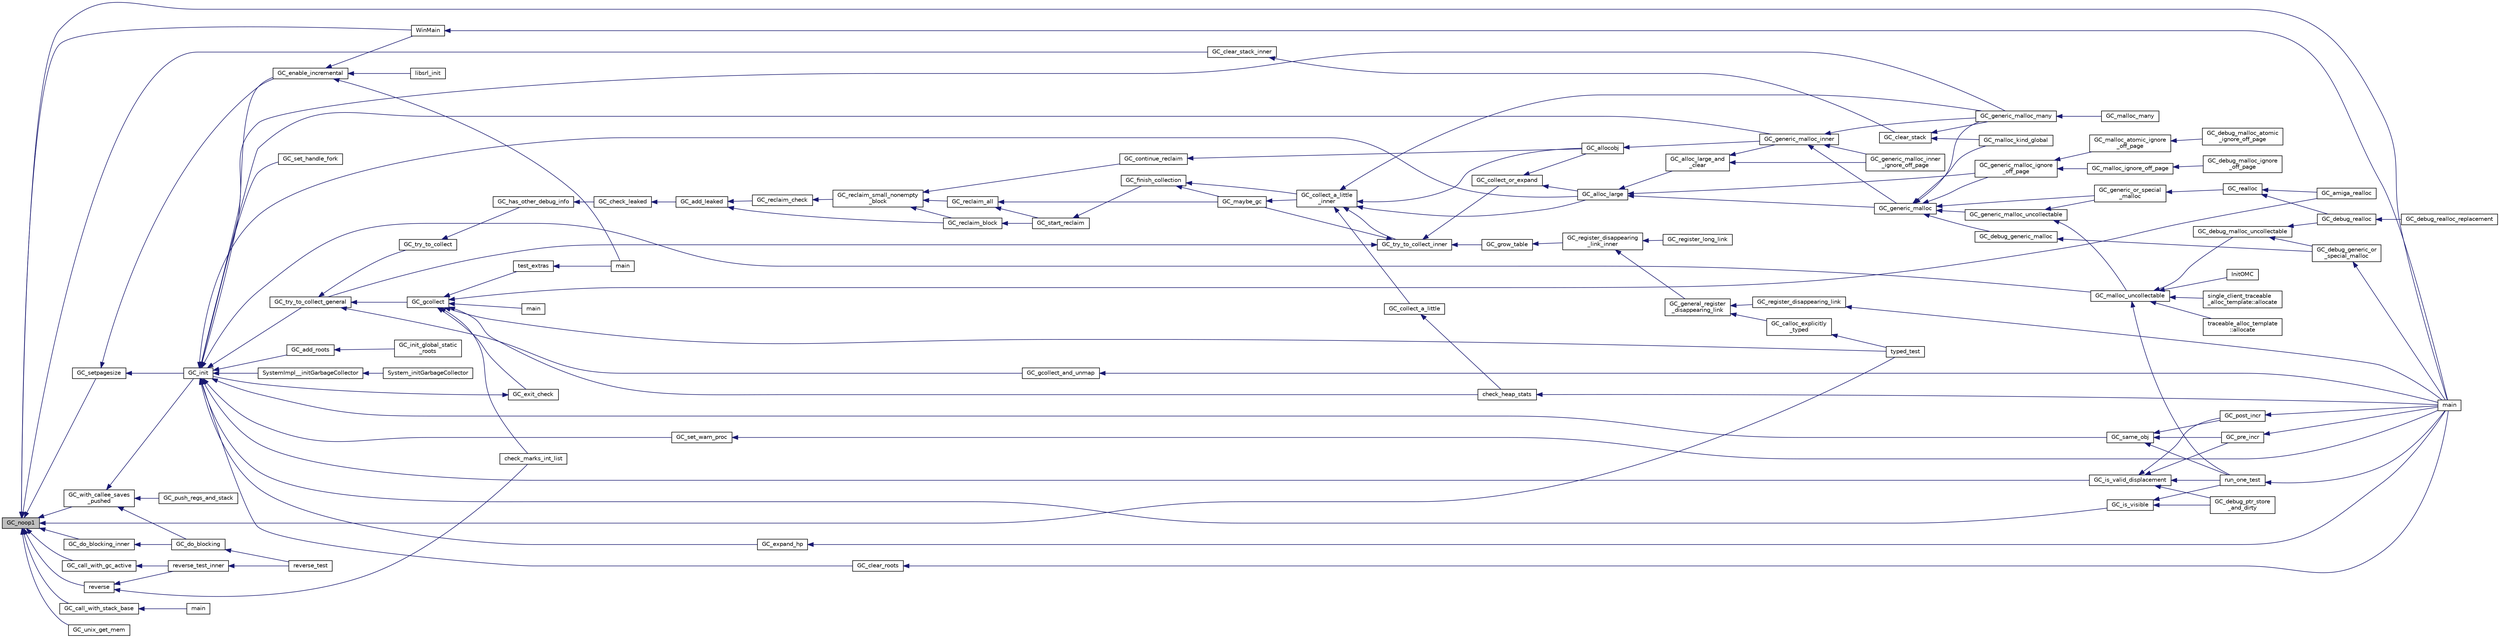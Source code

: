 digraph "GC_noop1"
{
  edge [fontname="Helvetica",fontsize="10",labelfontname="Helvetica",labelfontsize="10"];
  node [fontname="Helvetica",fontsize="10",shape=record];
  rankdir="LR";
  Node2544 [label="GC_noop1",height=0.2,width=0.4,color="black", fillcolor="grey75", style="filled", fontcolor="black"];
  Node2544 -> Node2545 [dir="back",color="midnightblue",fontsize="10",style="solid",fontname="Helvetica"];
  Node2545 [label="GC_clear_stack_inner",height=0.2,width=0.4,color="black", fillcolor="white", style="filled",URL="$de/dd3/gc_2misc_8c.html#ac3e2d1701d7231796a986870576b8b9c"];
  Node2545 -> Node2546 [dir="back",color="midnightblue",fontsize="10",style="solid",fontname="Helvetica"];
  Node2546 [label="GC_clear_stack",height=0.2,width=0.4,color="black", fillcolor="white", style="filled",URL="$de/dd3/gc_2misc_8c.html#aa5f7a38189b1328955565f058dde9ff5"];
  Node2546 -> Node2547 [dir="back",color="midnightblue",fontsize="10",style="solid",fontname="Helvetica"];
  Node2547 [label="GC_malloc_kind_global",height=0.2,width=0.4,color="black", fillcolor="white", style="filled",URL="$d6/dcd/malloc_8c.html#ac933f227988d5dcd653f076434c32daf"];
  Node2546 -> Node2548 [dir="back",color="midnightblue",fontsize="10",style="solid",fontname="Helvetica"];
  Node2548 [label="GC_generic_malloc_many",height=0.2,width=0.4,color="black", fillcolor="white", style="filled",URL="$dc/d51/mallocx_8c.html#a9fe588b11aefcb234477af209301a04e"];
  Node2548 -> Node2549 [dir="back",color="midnightblue",fontsize="10",style="solid",fontname="Helvetica"];
  Node2549 [label="GC_malloc_many",height=0.2,width=0.4,color="black", fillcolor="white", style="filled",URL="$dc/d51/mallocx_8c.html#a2fcfcf43aeb0b574cb95d3959e009ae0"];
  Node2544 -> Node2550 [dir="back",color="midnightblue",fontsize="10",style="solid",fontname="Helvetica"];
  Node2550 [label="GC_call_with_stack_base",height=0.2,width=0.4,color="black", fillcolor="white", style="filled",URL="$de/dd3/gc_2misc_8c.html#a8b4ee5df65cbc545e33d1c0a873fbd27"];
  Node2550 -> Node2551 [dir="back",color="midnightblue",fontsize="10",style="solid",fontname="Helvetica"];
  Node2551 [label="main",height=0.2,width=0.4,color="black", fillcolor="white", style="filled",URL="$dd/de2/threadkey__test_8c.html#a840291bc02cba5474a4cb46a9b9566fe"];
  Node2544 -> Node2552 [dir="back",color="midnightblue",fontsize="10",style="solid",fontname="Helvetica"];
  Node2552 [label="GC_call_with_gc_active",height=0.2,width=0.4,color="black", fillcolor="white", style="filled",URL="$de/dd3/gc_2misc_8c.html#a21f6b7d65ba0f7dcda7cbf99f3a68c6f"];
  Node2552 -> Node2553 [dir="back",color="midnightblue",fontsize="10",style="solid",fontname="Helvetica"];
  Node2553 [label="reverse_test_inner",height=0.2,width=0.4,color="black", fillcolor="white", style="filled",URL="$d4/d12/3rd_party_2gc_2tests_2test_8c.html#a1072a92fc80c418ad7b6512a0b1379bf"];
  Node2553 -> Node2554 [dir="back",color="midnightblue",fontsize="10",style="solid",fontname="Helvetica"];
  Node2554 [label="reverse_test",height=0.2,width=0.4,color="black", fillcolor="white", style="filled",URL="$d4/d12/3rd_party_2gc_2tests_2test_8c.html#a66380dd91e1888369d9921c4b740d6d5"];
  Node2544 -> Node2555 [dir="back",color="midnightblue",fontsize="10",style="solid",fontname="Helvetica"];
  Node2555 [label="GC_do_blocking_inner",height=0.2,width=0.4,color="black", fillcolor="white", style="filled",URL="$de/dd3/gc_2misc_8c.html#a99a24fd09f374cb6736054d3ce7e38b3"];
  Node2555 -> Node2556 [dir="back",color="midnightblue",fontsize="10",style="solid",fontname="Helvetica"];
  Node2556 [label="GC_do_blocking",height=0.2,width=0.4,color="black", fillcolor="white", style="filled",URL="$de/dd3/gc_2misc_8c.html#ae9039ceb7777f77d357e7c160d0e8a55"];
  Node2556 -> Node2554 [dir="back",color="midnightblue",fontsize="10",style="solid",fontname="Helvetica"];
  Node2544 -> Node2557 [dir="back",color="midnightblue",fontsize="10",style="solid",fontname="Helvetica"];
  Node2557 [label="WinMain",height=0.2,width=0.4,color="black", fillcolor="white", style="filled",URL="$dd/d92/de__win_8c.html#a1a82d574f68da3d68ac8b9c0a1dd3645"];
  Node2557 -> Node2558 [dir="back",color="midnightblue",fontsize="10",style="solid",fontname="Helvetica"];
  Node2558 [label="main",height=0.2,width=0.4,color="black", fillcolor="white", style="filled",URL="$d4/d12/3rd_party_2gc_2tests_2test_8c.html#a840291bc02cba5474a4cb46a9b9566fe"];
  Node2544 -> Node2559 [dir="back",color="midnightblue",fontsize="10",style="solid",fontname="Helvetica"];
  Node2559 [label="GC_with_callee_saves\l_pushed",height=0.2,width=0.4,color="black", fillcolor="white", style="filled",URL="$df/dd0/mach__dep_8c.html#a9a613b237be1b4bc8709080866923cae"];
  Node2559 -> Node2560 [dir="back",color="midnightblue",fontsize="10",style="solid",fontname="Helvetica"];
  Node2560 [label="GC_init",height=0.2,width=0.4,color="black", fillcolor="white", style="filled",URL="$de/dd3/gc_2misc_8c.html#a16a0e282a07c598595436b79e88d6e00"];
  Node2560 -> Node2561 [dir="back",color="midnightblue",fontsize="10",style="solid",fontname="Helvetica"];
  Node2561 [label="GC_set_handle_fork",height=0.2,width=0.4,color="black", fillcolor="white", style="filled",URL="$de/dd3/gc_2misc_8c.html#af2180ba22a6f398984e28ed2008b5580"];
  Node2560 -> Node2562 [dir="back",color="midnightblue",fontsize="10",style="solid",fontname="Helvetica"];
  Node2562 [label="GC_enable_incremental",height=0.2,width=0.4,color="black", fillcolor="white", style="filled",URL="$de/dd3/gc_2misc_8c.html#a28b48d7c528209a6158075c4e15852d5"];
  Node2562 -> Node2563 [dir="back",color="midnightblue",fontsize="10",style="solid",fontname="Helvetica"];
  Node2563 [label="main",height=0.2,width=0.4,color="black", fillcolor="white", style="filled",URL="$d4/d4a/cordtest_8c.html#a840291bc02cba5474a4cb46a9b9566fe"];
  Node2562 -> Node2557 [dir="back",color="midnightblue",fontsize="10",style="solid",fontname="Helvetica"];
  Node2562 -> Node2564 [dir="back",color="midnightblue",fontsize="10",style="solid",fontname="Helvetica"];
  Node2564 [label="libsrl_init",height=0.2,width=0.4,color="black", fillcolor="white", style="filled",URL="$de/d1f/staticrootstest_8c.html#a6c08b01ab84bb4fc83f50ca5202614c8"];
  Node2560 -> Node2565 [dir="back",color="midnightblue",fontsize="10",style="solid",fontname="Helvetica"];
  Node2565 [label="GC_set_warn_proc",height=0.2,width=0.4,color="black", fillcolor="white", style="filled",URL="$de/dd3/gc_2misc_8c.html#af7d8732a1092f3f0a5ea4ce4dad151f1"];
  Node2565 -> Node2558 [dir="back",color="midnightblue",fontsize="10",style="solid",fontname="Helvetica"];
  Node2560 -> Node2566 [dir="back",color="midnightblue",fontsize="10",style="solid",fontname="Helvetica"];
  Node2566 [label="GC_try_to_collect_general",height=0.2,width=0.4,color="black", fillcolor="white", style="filled",URL="$d9/d39/alloc_8c.html#a70b496ceee236d78b93b578c73695d6a"];
  Node2566 -> Node2567 [dir="back",color="midnightblue",fontsize="10",style="solid",fontname="Helvetica"];
  Node2567 [label="GC_try_to_collect",height=0.2,width=0.4,color="black", fillcolor="white", style="filled",URL="$d0/daa/gc_8h.html#a404a3dccccd6c1ea22ba2df40a40e8ff"];
  Node2567 -> Node2568 [dir="back",color="midnightblue",fontsize="10",style="solid",fontname="Helvetica"];
  Node2568 [label="GC_has_other_debug_info",height=0.2,width=0.4,color="black", fillcolor="white", style="filled",URL="$de/dbd/dbg__mlc_8h.html#a1e8d4ec327bfee97d5936431e51c3ef6"];
  Node2568 -> Node2569 [dir="back",color="midnightblue",fontsize="10",style="solid",fontname="Helvetica"];
  Node2569 [label="GC_check_leaked",height=0.2,width=0.4,color="black", fillcolor="white", style="filled",URL="$dd/d79/gc__priv_8h.html#a4985b7b1cc5846b5fc372ada1a410071"];
  Node2569 -> Node2570 [dir="back",color="midnightblue",fontsize="10",style="solid",fontname="Helvetica"];
  Node2570 [label="GC_add_leaked",height=0.2,width=0.4,color="black", fillcolor="white", style="filled",URL="$d7/d0b/reclaim_8c.html#afccf6e87c1d8bdbe9ea41221a3dc78ad"];
  Node2570 -> Node2571 [dir="back",color="midnightblue",fontsize="10",style="solid",fontname="Helvetica"];
  Node2571 [label="GC_reclaim_check",height=0.2,width=0.4,color="black", fillcolor="white", style="filled",URL="$d7/d0b/reclaim_8c.html#a0bf4ca5537f7291287c78c2b67194525"];
  Node2571 -> Node2572 [dir="back",color="midnightblue",fontsize="10",style="solid",fontname="Helvetica"];
  Node2572 [label="GC_reclaim_small_nonempty\l_block",height=0.2,width=0.4,color="black", fillcolor="white", style="filled",URL="$d7/d0b/reclaim_8c.html#a713b42be146628271b9fceb7e768ded4"];
  Node2572 -> Node2573 [dir="back",color="midnightblue",fontsize="10",style="solid",fontname="Helvetica"];
  Node2573 [label="GC_reclaim_block",height=0.2,width=0.4,color="black", fillcolor="white", style="filled",URL="$d7/d0b/reclaim_8c.html#a7721e31790b860809f5b25aef40ac673"];
  Node2573 -> Node2574 [dir="back",color="midnightblue",fontsize="10",style="solid",fontname="Helvetica"];
  Node2574 [label="GC_start_reclaim",height=0.2,width=0.4,color="black", fillcolor="white", style="filled",URL="$d7/d0b/reclaim_8c.html#a3666aa541ecf7bdfc4fe66ce4f5df4f6"];
  Node2574 -> Node2575 [dir="back",color="midnightblue",fontsize="10",style="solid",fontname="Helvetica"];
  Node2575 [label="GC_finish_collection",height=0.2,width=0.4,color="black", fillcolor="white", style="filled",URL="$d9/d39/alloc_8c.html#a3c34c8a98cd8b3be1725944ba54701ad"];
  Node2575 -> Node2576 [dir="back",color="midnightblue",fontsize="10",style="solid",fontname="Helvetica"];
  Node2576 [label="GC_maybe_gc",height=0.2,width=0.4,color="black", fillcolor="white", style="filled",URL="$d9/d39/alloc_8c.html#a052bd8f73260d5517da328ec80bf2803"];
  Node2576 -> Node2577 [dir="back",color="midnightblue",fontsize="10",style="solid",fontname="Helvetica"];
  Node2577 [label="GC_collect_a_little\l_inner",height=0.2,width=0.4,color="black", fillcolor="white", style="filled",URL="$dd/d79/gc__priv_8h.html#aa4521e4ff77319368671db2f7cc56ca4"];
  Node2577 -> Node2578 [dir="back",color="midnightblue",fontsize="10",style="solid",fontname="Helvetica"];
  Node2578 [label="GC_try_to_collect_inner",height=0.2,width=0.4,color="black", fillcolor="white", style="filled",URL="$dd/d79/gc__priv_8h.html#af60286da753d7a995485d54ac90e92a0"];
  Node2578 -> Node2576 [dir="back",color="midnightblue",fontsize="10",style="solid",fontname="Helvetica"];
  Node2578 -> Node2566 [dir="back",color="midnightblue",fontsize="10",style="solid",fontname="Helvetica"];
  Node2578 -> Node2579 [dir="back",color="midnightblue",fontsize="10",style="solid",fontname="Helvetica"];
  Node2579 [label="GC_collect_or_expand",height=0.2,width=0.4,color="black", fillcolor="white", style="filled",URL="$dd/d79/gc__priv_8h.html#acb06e7c173d06f0abd7350495703ebed"];
  Node2579 -> Node2580 [dir="back",color="midnightblue",fontsize="10",style="solid",fontname="Helvetica"];
  Node2580 [label="GC_allocobj",height=0.2,width=0.4,color="black", fillcolor="white", style="filled",URL="$dd/d79/gc__priv_8h.html#a42091079fb5139a3446c4b4afebc542c"];
  Node2580 -> Node2581 [dir="back",color="midnightblue",fontsize="10",style="solid",fontname="Helvetica"];
  Node2581 [label="GC_generic_malloc_inner",height=0.2,width=0.4,color="black", fillcolor="white", style="filled",URL="$d6/dcd/malloc_8c.html#aaf1ed9de3698d4fdb54f7f73b2dd253e"];
  Node2581 -> Node2582 [dir="back",color="midnightblue",fontsize="10",style="solid",fontname="Helvetica"];
  Node2582 [label="GC_generic_malloc_inner\l_ignore_off_page",height=0.2,width=0.4,color="black", fillcolor="white", style="filled",URL="$d6/dcd/malloc_8c.html#abe43a78928b4a084553d8f70b899cae5"];
  Node2581 -> Node2583 [dir="back",color="midnightblue",fontsize="10",style="solid",fontname="Helvetica"];
  Node2583 [label="GC_generic_malloc",height=0.2,width=0.4,color="black", fillcolor="white", style="filled",URL="$d6/dcd/malloc_8c.html#aa90ce9ffd281a1d15e178cfe413d0871"];
  Node2583 -> Node2584 [dir="back",color="midnightblue",fontsize="10",style="solid",fontname="Helvetica"];
  Node2584 [label="GC_debug_generic_malloc",height=0.2,width=0.4,color="black", fillcolor="white", style="filled",URL="$d3/d7b/dbg__mlc_8c.html#a3505b3ba390ef6ab0a02b285e362aec4"];
  Node2584 -> Node2585 [dir="back",color="midnightblue",fontsize="10",style="solid",fontname="Helvetica"];
  Node2585 [label="GC_debug_generic_or\l_special_malloc",height=0.2,width=0.4,color="black", fillcolor="white", style="filled",URL="$d3/d7b/dbg__mlc_8c.html#ada673c25a47f93bafd2ba42d94aa01a3"];
  Node2585 -> Node2558 [dir="back",color="midnightblue",fontsize="10",style="solid",fontname="Helvetica"];
  Node2583 -> Node2547 [dir="back",color="midnightblue",fontsize="10",style="solid",fontname="Helvetica"];
  Node2583 -> Node2586 [dir="back",color="midnightblue",fontsize="10",style="solid",fontname="Helvetica"];
  Node2586 [label="GC_generic_malloc_uncollectable",height=0.2,width=0.4,color="black", fillcolor="white", style="filled",URL="$d6/dcd/malloc_8c.html#ae353dabc0de53073b5a7c3f1457d11ad"];
  Node2586 -> Node2587 [dir="back",color="midnightblue",fontsize="10",style="solid",fontname="Helvetica"];
  Node2587 [label="GC_malloc_uncollectable",height=0.2,width=0.4,color="black", fillcolor="white", style="filled",URL="$d6/dcd/malloc_8c.html#a1664c324e1906f349bf662027c3126f5"];
  Node2587 -> Node2588 [dir="back",color="midnightblue",fontsize="10",style="solid",fontname="Helvetica"];
  Node2588 [label="GC_debug_malloc_uncollectable",height=0.2,width=0.4,color="black", fillcolor="white", style="filled",URL="$d3/d7b/dbg__mlc_8c.html#a74f5506c22097e531b809369b444a335"];
  Node2588 -> Node2589 [dir="back",color="midnightblue",fontsize="10",style="solid",fontname="Helvetica"];
  Node2589 [label="GC_debug_realloc",height=0.2,width=0.4,color="black", fillcolor="white", style="filled",URL="$d0/daa/gc_8h.html#ac0fc85cd6aabd28cd9483c12d4e8514f"];
  Node2589 -> Node2590 [dir="back",color="midnightblue",fontsize="10",style="solid",fontname="Helvetica"];
  Node2590 [label="GC_debug_realloc_replacement",height=0.2,width=0.4,color="black", fillcolor="white", style="filled",URL="$d3/d7b/dbg__mlc_8c.html#a92bfe9ab938a109d9444b1f1a896b763"];
  Node2588 -> Node2585 [dir="back",color="midnightblue",fontsize="10",style="solid",fontname="Helvetica"];
  Node2587 -> Node2591 [dir="back",color="midnightblue",fontsize="10",style="solid",fontname="Helvetica"];
  Node2591 [label="single_client_traceable\l_alloc_template::allocate",height=0.2,width=0.4,color="black", fillcolor="white", style="filled",URL="$d6/d6f/classsingle__client__traceable__alloc__template.html#a0e0fc2ccede260fcacf348082fa81680"];
  Node2587 -> Node2592 [dir="back",color="midnightblue",fontsize="10",style="solid",fontname="Helvetica"];
  Node2592 [label="traceable_alloc_template\l::allocate",height=0.2,width=0.4,color="black", fillcolor="white", style="filled",URL="$db/d9f/classtraceable__alloc__template.html#ac2c07fc218733476be8ca4ac0e41f505"];
  Node2587 -> Node2593 [dir="back",color="midnightblue",fontsize="10",style="solid",fontname="Helvetica"];
  Node2593 [label="run_one_test",height=0.2,width=0.4,color="black", fillcolor="white", style="filled",URL="$d4/d12/3rd_party_2gc_2tests_2test_8c.html#a3b194f0711aa5c8878f77b3809918845"];
  Node2593 -> Node2558 [dir="back",color="midnightblue",fontsize="10",style="solid",fontname="Helvetica"];
  Node2587 -> Node2594 [dir="back",color="midnightblue",fontsize="10",style="solid",fontname="Helvetica"];
  Node2594 [label="InitOMC",height=0.2,width=0.4,color="black", fillcolor="white", style="filled",URL="$d2/d87/_o_m_c_8cpp.html#a10355828ede503a231b73ff5b852a040"];
  Node2586 -> Node2595 [dir="back",color="midnightblue",fontsize="10",style="solid",fontname="Helvetica"];
  Node2595 [label="GC_generic_or_special\l_malloc",height=0.2,width=0.4,color="black", fillcolor="white", style="filled",URL="$dc/d51/mallocx_8c.html#a83549b396fda612e216481b778c3b99e"];
  Node2595 -> Node2596 [dir="back",color="midnightblue",fontsize="10",style="solid",fontname="Helvetica"];
  Node2596 [label="GC_realloc",height=0.2,width=0.4,color="black", fillcolor="white", style="filled",URL="$dc/d51/mallocx_8c.html#af58fe77f2f791173c8e662093baef8ab"];
  Node2596 -> Node2589 [dir="back",color="midnightblue",fontsize="10",style="solid",fontname="Helvetica"];
  Node2596 -> Node2597 [dir="back",color="midnightblue",fontsize="10",style="solid",fontname="Helvetica"];
  Node2597 [label="GC_amiga_realloc",height=0.2,width=0.4,color="black", fillcolor="white", style="filled",URL="$df/db9/_amiga_o_s_8c.html#a7c1ecf244dbbc680b785e85392d3c2b6"];
  Node2583 -> Node2595 [dir="back",color="midnightblue",fontsize="10",style="solid",fontname="Helvetica"];
  Node2583 -> Node2598 [dir="back",color="midnightblue",fontsize="10",style="solid",fontname="Helvetica"];
  Node2598 [label="GC_generic_malloc_ignore\l_off_page",height=0.2,width=0.4,color="black", fillcolor="white", style="filled",URL="$dc/d51/mallocx_8c.html#a666f6524ec2c14f31b10f63e972877b6"];
  Node2598 -> Node2599 [dir="back",color="midnightblue",fontsize="10",style="solid",fontname="Helvetica"];
  Node2599 [label="GC_malloc_ignore_off_page",height=0.2,width=0.4,color="black", fillcolor="white", style="filled",URL="$dc/d51/mallocx_8c.html#ad4cb48bfb59680606ac2daabf49020a2"];
  Node2599 -> Node2600 [dir="back",color="midnightblue",fontsize="10",style="solid",fontname="Helvetica"];
  Node2600 [label="GC_debug_malloc_ignore\l_off_page",height=0.2,width=0.4,color="black", fillcolor="white", style="filled",URL="$d3/d7b/dbg__mlc_8c.html#a771191c92e9576ad5dbaa50a411eb83a"];
  Node2598 -> Node2601 [dir="back",color="midnightblue",fontsize="10",style="solid",fontname="Helvetica"];
  Node2601 [label="GC_malloc_atomic_ignore\l_off_page",height=0.2,width=0.4,color="black", fillcolor="white", style="filled",URL="$dc/d51/mallocx_8c.html#a44e801869fdd6d2ac67edc3e0e787143"];
  Node2601 -> Node2602 [dir="back",color="midnightblue",fontsize="10",style="solid",fontname="Helvetica"];
  Node2602 [label="GC_debug_malloc_atomic\l_ignore_off_page",height=0.2,width=0.4,color="black", fillcolor="white", style="filled",URL="$d3/d7b/dbg__mlc_8c.html#a586cc8602689cb916e468988a5508c9c"];
  Node2583 -> Node2548 [dir="back",color="midnightblue",fontsize="10",style="solid",fontname="Helvetica"];
  Node2581 -> Node2548 [dir="back",color="midnightblue",fontsize="10",style="solid",fontname="Helvetica"];
  Node2579 -> Node2603 [dir="back",color="midnightblue",fontsize="10",style="solid",fontname="Helvetica"];
  Node2603 [label="GC_alloc_large",height=0.2,width=0.4,color="black", fillcolor="white", style="filled",URL="$d6/dcd/malloc_8c.html#a758db4d9bd590df7e5109b1f445ca78b"];
  Node2603 -> Node2604 [dir="back",color="midnightblue",fontsize="10",style="solid",fontname="Helvetica"];
  Node2604 [label="GC_alloc_large_and\l_clear",height=0.2,width=0.4,color="black", fillcolor="white", style="filled",URL="$d6/dcd/malloc_8c.html#add822b71ebb231a3401ff6970d29a95a"];
  Node2604 -> Node2581 [dir="back",color="midnightblue",fontsize="10",style="solid",fontname="Helvetica"];
  Node2604 -> Node2582 [dir="back",color="midnightblue",fontsize="10",style="solid",fontname="Helvetica"];
  Node2603 -> Node2583 [dir="back",color="midnightblue",fontsize="10",style="solid",fontname="Helvetica"];
  Node2603 -> Node2598 [dir="back",color="midnightblue",fontsize="10",style="solid",fontname="Helvetica"];
  Node2578 -> Node2605 [dir="back",color="midnightblue",fontsize="10",style="solid",fontname="Helvetica"];
  Node2605 [label="GC_grow_table",height=0.2,width=0.4,color="black", fillcolor="white", style="filled",URL="$d3/d1e/finalize_8c.html#a716b17230f6f6e17b29bc7335984735a"];
  Node2605 -> Node2606 [dir="back",color="midnightblue",fontsize="10",style="solid",fontname="Helvetica"];
  Node2606 [label="GC_register_disappearing\l_link_inner",height=0.2,width=0.4,color="black", fillcolor="white", style="filled",URL="$d3/d1e/finalize_8c.html#aa16063c0d8d9f6babcd6dba879d5a442"];
  Node2606 -> Node2607 [dir="back",color="midnightblue",fontsize="10",style="solid",fontname="Helvetica"];
  Node2607 [label="GC_general_register\l_disappearing_link",height=0.2,width=0.4,color="black", fillcolor="white", style="filled",URL="$d0/daa/gc_8h.html#a7c25a92ce3774dcf77f7e8aa67cafcca"];
  Node2607 -> Node2608 [dir="back",color="midnightblue",fontsize="10",style="solid",fontname="Helvetica"];
  Node2608 [label="GC_register_disappearing_link",height=0.2,width=0.4,color="black", fillcolor="white", style="filled",URL="$d0/daa/gc_8h.html#a80b68728c84611414c19be11fa9af834"];
  Node2608 -> Node2558 [dir="back",color="midnightblue",fontsize="10",style="solid",fontname="Helvetica"];
  Node2607 -> Node2609 [dir="back",color="midnightblue",fontsize="10",style="solid",fontname="Helvetica"];
  Node2609 [label="GC_calloc_explicitly\l_typed",height=0.2,width=0.4,color="black", fillcolor="white", style="filled",URL="$d1/d53/typd__mlc_8c.html#a4f5c4433dce432ae52216a9bf1fd9a20"];
  Node2609 -> Node2610 [dir="back",color="midnightblue",fontsize="10",style="solid",fontname="Helvetica"];
  Node2610 [label="typed_test",height=0.2,width=0.4,color="black", fillcolor="white", style="filled",URL="$d4/d12/3rd_party_2gc_2tests_2test_8c.html#a3047bb18240fab4f191d42576eade94e"];
  Node2606 -> Node2611 [dir="back",color="midnightblue",fontsize="10",style="solid",fontname="Helvetica"];
  Node2611 [label="GC_register_long_link",height=0.2,width=0.4,color="black", fillcolor="white", style="filled",URL="$d0/daa/gc_8h.html#a4cdca6df52e816077912e81282e509e7"];
  Node2577 -> Node2612 [dir="back",color="midnightblue",fontsize="10",style="solid",fontname="Helvetica"];
  Node2612 [label="GC_collect_a_little",height=0.2,width=0.4,color="black", fillcolor="white", style="filled",URL="$d0/daa/gc_8h.html#a785bf4708154dda0cba2a6e299f65fe6"];
  Node2612 -> Node2613 [dir="back",color="midnightblue",fontsize="10",style="solid",fontname="Helvetica"];
  Node2613 [label="check_heap_stats",height=0.2,width=0.4,color="black", fillcolor="white", style="filled",URL="$d4/d12/3rd_party_2gc_2tests_2test_8c.html#a668cddfb86d2c85b386a9e873f0e7e3b"];
  Node2613 -> Node2558 [dir="back",color="midnightblue",fontsize="10",style="solid",fontname="Helvetica"];
  Node2577 -> Node2580 [dir="back",color="midnightblue",fontsize="10",style="solid",fontname="Helvetica"];
  Node2577 -> Node2603 [dir="back",color="midnightblue",fontsize="10",style="solid",fontname="Helvetica"];
  Node2577 -> Node2548 [dir="back",color="midnightblue",fontsize="10",style="solid",fontname="Helvetica"];
  Node2575 -> Node2577 [dir="back",color="midnightblue",fontsize="10",style="solid",fontname="Helvetica"];
  Node2572 -> Node2614 [dir="back",color="midnightblue",fontsize="10",style="solid",fontname="Helvetica"];
  Node2614 [label="GC_continue_reclaim",height=0.2,width=0.4,color="black", fillcolor="white", style="filled",URL="$d7/d0b/reclaim_8c.html#a4b7e63fd38cccdf37ef77d2f2d7260a7"];
  Node2614 -> Node2580 [dir="back",color="midnightblue",fontsize="10",style="solid",fontname="Helvetica"];
  Node2572 -> Node2615 [dir="back",color="midnightblue",fontsize="10",style="solid",fontname="Helvetica"];
  Node2615 [label="GC_reclaim_all",height=0.2,width=0.4,color="black", fillcolor="white", style="filled",URL="$d7/d0b/reclaim_8c.html#a07f36a322f6a08a42590b6b6933836c1"];
  Node2615 -> Node2576 [dir="back",color="midnightblue",fontsize="10",style="solid",fontname="Helvetica"];
  Node2615 -> Node2574 [dir="back",color="midnightblue",fontsize="10",style="solid",fontname="Helvetica"];
  Node2570 -> Node2573 [dir="back",color="midnightblue",fontsize="10",style="solid",fontname="Helvetica"];
  Node2566 -> Node2616 [dir="back",color="midnightblue",fontsize="10",style="solid",fontname="Helvetica"];
  Node2616 [label="GC_gcollect",height=0.2,width=0.4,color="black", fillcolor="white", style="filled",URL="$d0/daa/gc_8h.html#a726a8653def8e4e16be7e29c7617c7d5"];
  Node2616 -> Node2617 [dir="back",color="midnightblue",fontsize="10",style="solid",fontname="Helvetica"];
  Node2617 [label="GC_exit_check",height=0.2,width=0.4,color="black", fillcolor="white", style="filled",URL="$de/dd3/gc_2misc_8c.html#aebed0843915f857a3004b0b9fc88846e"];
  Node2617 -> Node2560 [dir="back",color="midnightblue",fontsize="10",style="solid",fontname="Helvetica"];
  Node2616 -> Node2618 [dir="back",color="midnightblue",fontsize="10",style="solid",fontname="Helvetica"];
  Node2618 [label="test_extras",height=0.2,width=0.4,color="black", fillcolor="white", style="filled",URL="$d4/d4a/cordtest_8c.html#a41666cce4e83b24e3d42af892b182644"];
  Node2618 -> Node2563 [dir="back",color="midnightblue",fontsize="10",style="solid",fontname="Helvetica"];
  Node2616 -> Node2597 [dir="back",color="midnightblue",fontsize="10",style="solid",fontname="Helvetica"];
  Node2616 -> Node2619 [dir="back",color="midnightblue",fontsize="10",style="solid",fontname="Helvetica"];
  Node2619 [label="main",height=0.2,width=0.4,color="black", fillcolor="white", style="filled",URL="$db/d36/smash__test_8c.html#a840291bc02cba5474a4cb46a9b9566fe"];
  Node2616 -> Node2620 [dir="back",color="midnightblue",fontsize="10",style="solid",fontname="Helvetica"];
  Node2620 [label="check_marks_int_list",height=0.2,width=0.4,color="black", fillcolor="white", style="filled",URL="$d4/d12/3rd_party_2gc_2tests_2test_8c.html#ac6dbf9420593639ba86d505e057889e4"];
  Node2616 -> Node2610 [dir="back",color="midnightblue",fontsize="10",style="solid",fontname="Helvetica"];
  Node2616 -> Node2613 [dir="back",color="midnightblue",fontsize="10",style="solid",fontname="Helvetica"];
  Node2566 -> Node2621 [dir="back",color="midnightblue",fontsize="10",style="solid",fontname="Helvetica"];
  Node2621 [label="GC_gcollect_and_unmap",height=0.2,width=0.4,color="black", fillcolor="white", style="filled",URL="$d0/daa/gc_8h.html#a1ecc2296689777f705083307b50cd139"];
  Node2621 -> Node2558 [dir="back",color="midnightblue",fontsize="10",style="solid",fontname="Helvetica"];
  Node2560 -> Node2622 [dir="back",color="midnightblue",fontsize="10",style="solid",fontname="Helvetica"];
  Node2622 [label="GC_expand_hp",height=0.2,width=0.4,color="black", fillcolor="white", style="filled",URL="$d0/daa/gc_8h.html#a7eb7c135ee0716354c0061dd2d87dd8b"];
  Node2622 -> Node2558 [dir="back",color="midnightblue",fontsize="10",style="solid",fontname="Helvetica"];
  Node2560 -> Node2603 [dir="back",color="midnightblue",fontsize="10",style="solid",fontname="Helvetica"];
  Node2560 -> Node2581 [dir="back",color="midnightblue",fontsize="10",style="solid",fontname="Helvetica"];
  Node2560 -> Node2587 [dir="back",color="midnightblue",fontsize="10",style="solid",fontname="Helvetica"];
  Node2560 -> Node2548 [dir="back",color="midnightblue",fontsize="10",style="solid",fontname="Helvetica"];
  Node2560 -> Node2623 [dir="back",color="midnightblue",fontsize="10",style="solid",fontname="Helvetica"];
  Node2623 [label="GC_add_roots",height=0.2,width=0.4,color="black", fillcolor="white", style="filled",URL="$dd/d54/mark__rts_8c.html#ac7c3d4466f482afa563fa179d878df45"];
  Node2623 -> Node2624 [dir="back",color="midnightblue",fontsize="10",style="solid",fontname="Helvetica"];
  Node2624 [label="GC_init_global_static\l_roots",height=0.2,width=0.4,color="black", fillcolor="white", style="filled",URL="$dc/d33/init__global__static__roots_8cpp.html#aa5562681b50743592667012c6b875411"];
  Node2560 -> Node2625 [dir="back",color="midnightblue",fontsize="10",style="solid",fontname="Helvetica"];
  Node2625 [label="GC_clear_roots",height=0.2,width=0.4,color="black", fillcolor="white", style="filled",URL="$dd/d54/mark__rts_8c.html#ab122905e6bba46a5258e633336141543"];
  Node2625 -> Node2558 [dir="back",color="midnightblue",fontsize="10",style="solid",fontname="Helvetica"];
  Node2560 -> Node2626 [dir="back",color="midnightblue",fontsize="10",style="solid",fontname="Helvetica"];
  Node2626 [label="GC_same_obj",height=0.2,width=0.4,color="black", fillcolor="white", style="filled",URL="$df/d07/ptr__chck_8c.html#a07133f40eb3b6bcc25c316ff1c33ad09"];
  Node2626 -> Node2627 [dir="back",color="midnightblue",fontsize="10",style="solid",fontname="Helvetica"];
  Node2627 [label="GC_pre_incr",height=0.2,width=0.4,color="black", fillcolor="white", style="filled",URL="$df/d07/ptr__chck_8c.html#af54d43c4436e9883019299abcbdf057c"];
  Node2627 -> Node2558 [dir="back",color="midnightblue",fontsize="10",style="solid",fontname="Helvetica"];
  Node2626 -> Node2628 [dir="back",color="midnightblue",fontsize="10",style="solid",fontname="Helvetica"];
  Node2628 [label="GC_post_incr",height=0.2,width=0.4,color="black", fillcolor="white", style="filled",URL="$df/d07/ptr__chck_8c.html#a22a67595a3f1740724b01f3416ef5541"];
  Node2628 -> Node2558 [dir="back",color="midnightblue",fontsize="10",style="solid",fontname="Helvetica"];
  Node2626 -> Node2593 [dir="back",color="midnightblue",fontsize="10",style="solid",fontname="Helvetica"];
  Node2560 -> Node2629 [dir="back",color="midnightblue",fontsize="10",style="solid",fontname="Helvetica"];
  Node2629 [label="GC_is_valid_displacement",height=0.2,width=0.4,color="black", fillcolor="white", style="filled",URL="$df/d07/ptr__chck_8c.html#a6694713c7953d374c0f091a42845ad3d"];
  Node2629 -> Node2630 [dir="back",color="midnightblue",fontsize="10",style="solid",fontname="Helvetica"];
  Node2630 [label="GC_debug_ptr_store\l_and_dirty",height=0.2,width=0.4,color="black", fillcolor="white", style="filled",URL="$d0/daa/gc_8h.html#a6bfbb76ce93eedfb9fc0a64659e26c71"];
  Node2629 -> Node2627 [dir="back",color="midnightblue",fontsize="10",style="solid",fontname="Helvetica"];
  Node2629 -> Node2628 [dir="back",color="midnightblue",fontsize="10",style="solid",fontname="Helvetica"];
  Node2629 -> Node2593 [dir="back",color="midnightblue",fontsize="10",style="solid",fontname="Helvetica"];
  Node2560 -> Node2631 [dir="back",color="midnightblue",fontsize="10",style="solid",fontname="Helvetica"];
  Node2631 [label="GC_is_visible",height=0.2,width=0.4,color="black", fillcolor="white", style="filled",URL="$df/d07/ptr__chck_8c.html#aef9e284e784846706fd7417213165736"];
  Node2631 -> Node2630 [dir="back",color="midnightblue",fontsize="10",style="solid",fontname="Helvetica"];
  Node2631 -> Node2593 [dir="back",color="midnightblue",fontsize="10",style="solid",fontname="Helvetica"];
  Node2560 -> Node2632 [dir="back",color="midnightblue",fontsize="10",style="solid",fontname="Helvetica"];
  Node2632 [label="SystemImpl__initGarbageCollector",height=0.2,width=0.4,color="black", fillcolor="white", style="filled",URL="$db/d35/systemimpl_8h.html#a876cc79b432f0e4c00a45f86ab662555"];
  Node2632 -> Node2633 [dir="back",color="midnightblue",fontsize="10",style="solid",fontname="Helvetica"];
  Node2633 [label="System_initGarbageCollector",height=0.2,width=0.4,color="black", fillcolor="white", style="filled",URL="$df/ddc/_system__omc_8c.html#a935852f9255ce08aa40ccd3ce9c31c72"];
  Node2559 -> Node2556 [dir="back",color="midnightblue",fontsize="10",style="solid",fontname="Helvetica"];
  Node2559 -> Node2634 [dir="back",color="midnightblue",fontsize="10",style="solid",fontname="Helvetica"];
  Node2634 [label="GC_push_regs_and_stack",height=0.2,width=0.4,color="black", fillcolor="white", style="filled",URL="$dd/d54/mark__rts_8c.html#ad3f20bfda359bccaf0cb0032084da47c"];
  Node2544 -> Node2635 [dir="back",color="midnightblue",fontsize="10",style="solid",fontname="Helvetica"];
  Node2635 [label="GC_setpagesize",height=0.2,width=0.4,color="black", fillcolor="white", style="filled",URL="$d2/d3c/os__dep_8c.html#a69f36e8eacdbd088bfd0fe6b8187d13f"];
  Node2635 -> Node2560 [dir="back",color="midnightblue",fontsize="10",style="solid",fontname="Helvetica"];
  Node2635 -> Node2562 [dir="back",color="midnightblue",fontsize="10",style="solid",fontname="Helvetica"];
  Node2544 -> Node2636 [dir="back",color="midnightblue",fontsize="10",style="solid",fontname="Helvetica"];
  Node2636 [label="GC_unix_get_mem",height=0.2,width=0.4,color="black", fillcolor="white", style="filled",URL="$d2/d3c/os__dep_8c.html#ab3881908af4f90fd479b488bf2c18fcd"];
  Node2544 -> Node2637 [dir="back",color="midnightblue",fontsize="10",style="solid",fontname="Helvetica"];
  Node2637 [label="reverse",height=0.2,width=0.4,color="black", fillcolor="white", style="filled",URL="$d4/d12/3rd_party_2gc_2tests_2test_8c.html#ad7592a0a7a7ac6f885750aefe448f7a9"];
  Node2637 -> Node2620 [dir="back",color="midnightblue",fontsize="10",style="solid",fontname="Helvetica"];
  Node2637 -> Node2553 [dir="back",color="midnightblue",fontsize="10",style="solid",fontname="Helvetica"];
  Node2544 -> Node2610 [dir="back",color="midnightblue",fontsize="10",style="solid",fontname="Helvetica"];
  Node2544 -> Node2558 [dir="back",color="midnightblue",fontsize="10",style="solid",fontname="Helvetica"];
}

